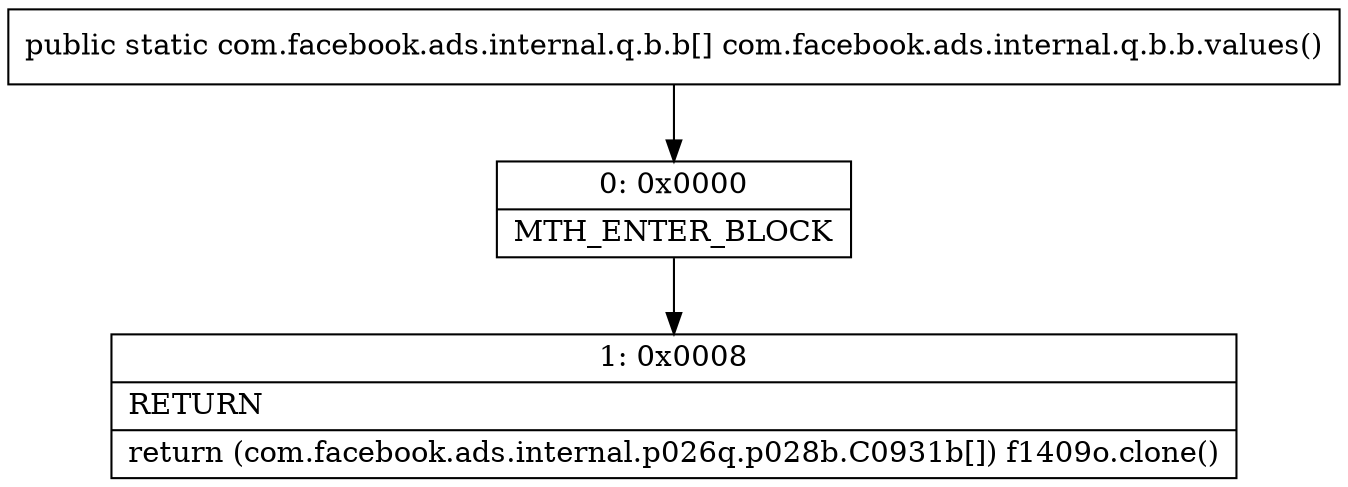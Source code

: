 digraph "CFG forcom.facebook.ads.internal.q.b.b.values()[Lcom\/facebook\/ads\/internal\/q\/b\/b;" {
Node_0 [shape=record,label="{0\:\ 0x0000|MTH_ENTER_BLOCK\l}"];
Node_1 [shape=record,label="{1\:\ 0x0008|RETURN\l|return (com.facebook.ads.internal.p026q.p028b.C0931b[]) f1409o.clone()\l}"];
MethodNode[shape=record,label="{public static com.facebook.ads.internal.q.b.b[] com.facebook.ads.internal.q.b.b.values() }"];
MethodNode -> Node_0;
Node_0 -> Node_1;
}

